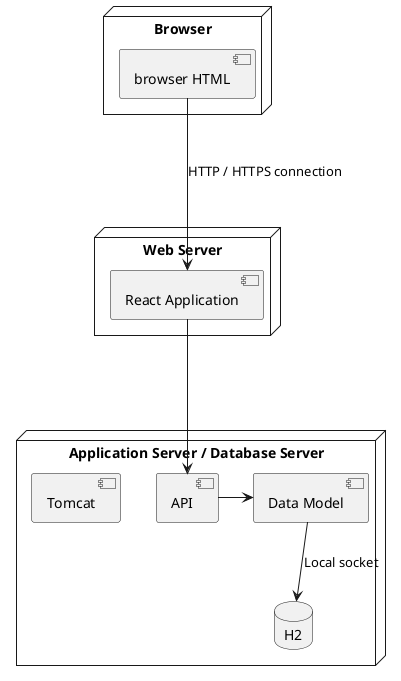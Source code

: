 @startuml



node "Web Server" as test {
  [React Application]
}

node "Browser" {
  [browser HTML]
}


node "Application Server / Database Server" as test2 {
  [Tomcat]
  [API]
  [H2]
  [Data Model]

}










database "H2" {
}


[browser HTML] ---> [React Application]:  HTTP / HTTPS connection
[React Application] ---> [API]
[Data Model] --> H2:  Local socket
[API] -> [Data Model]


@enduml

skinparam titleBorderRoundCorner 10
skinparam titleBorderThickness 2
skinparam titleBorderColor indianred
skinparam titleBackgroundColor Snow
skinparam FontName quicksand
skinparam titleFontSize 10
skinparam roundcorner 10

actor "User"

